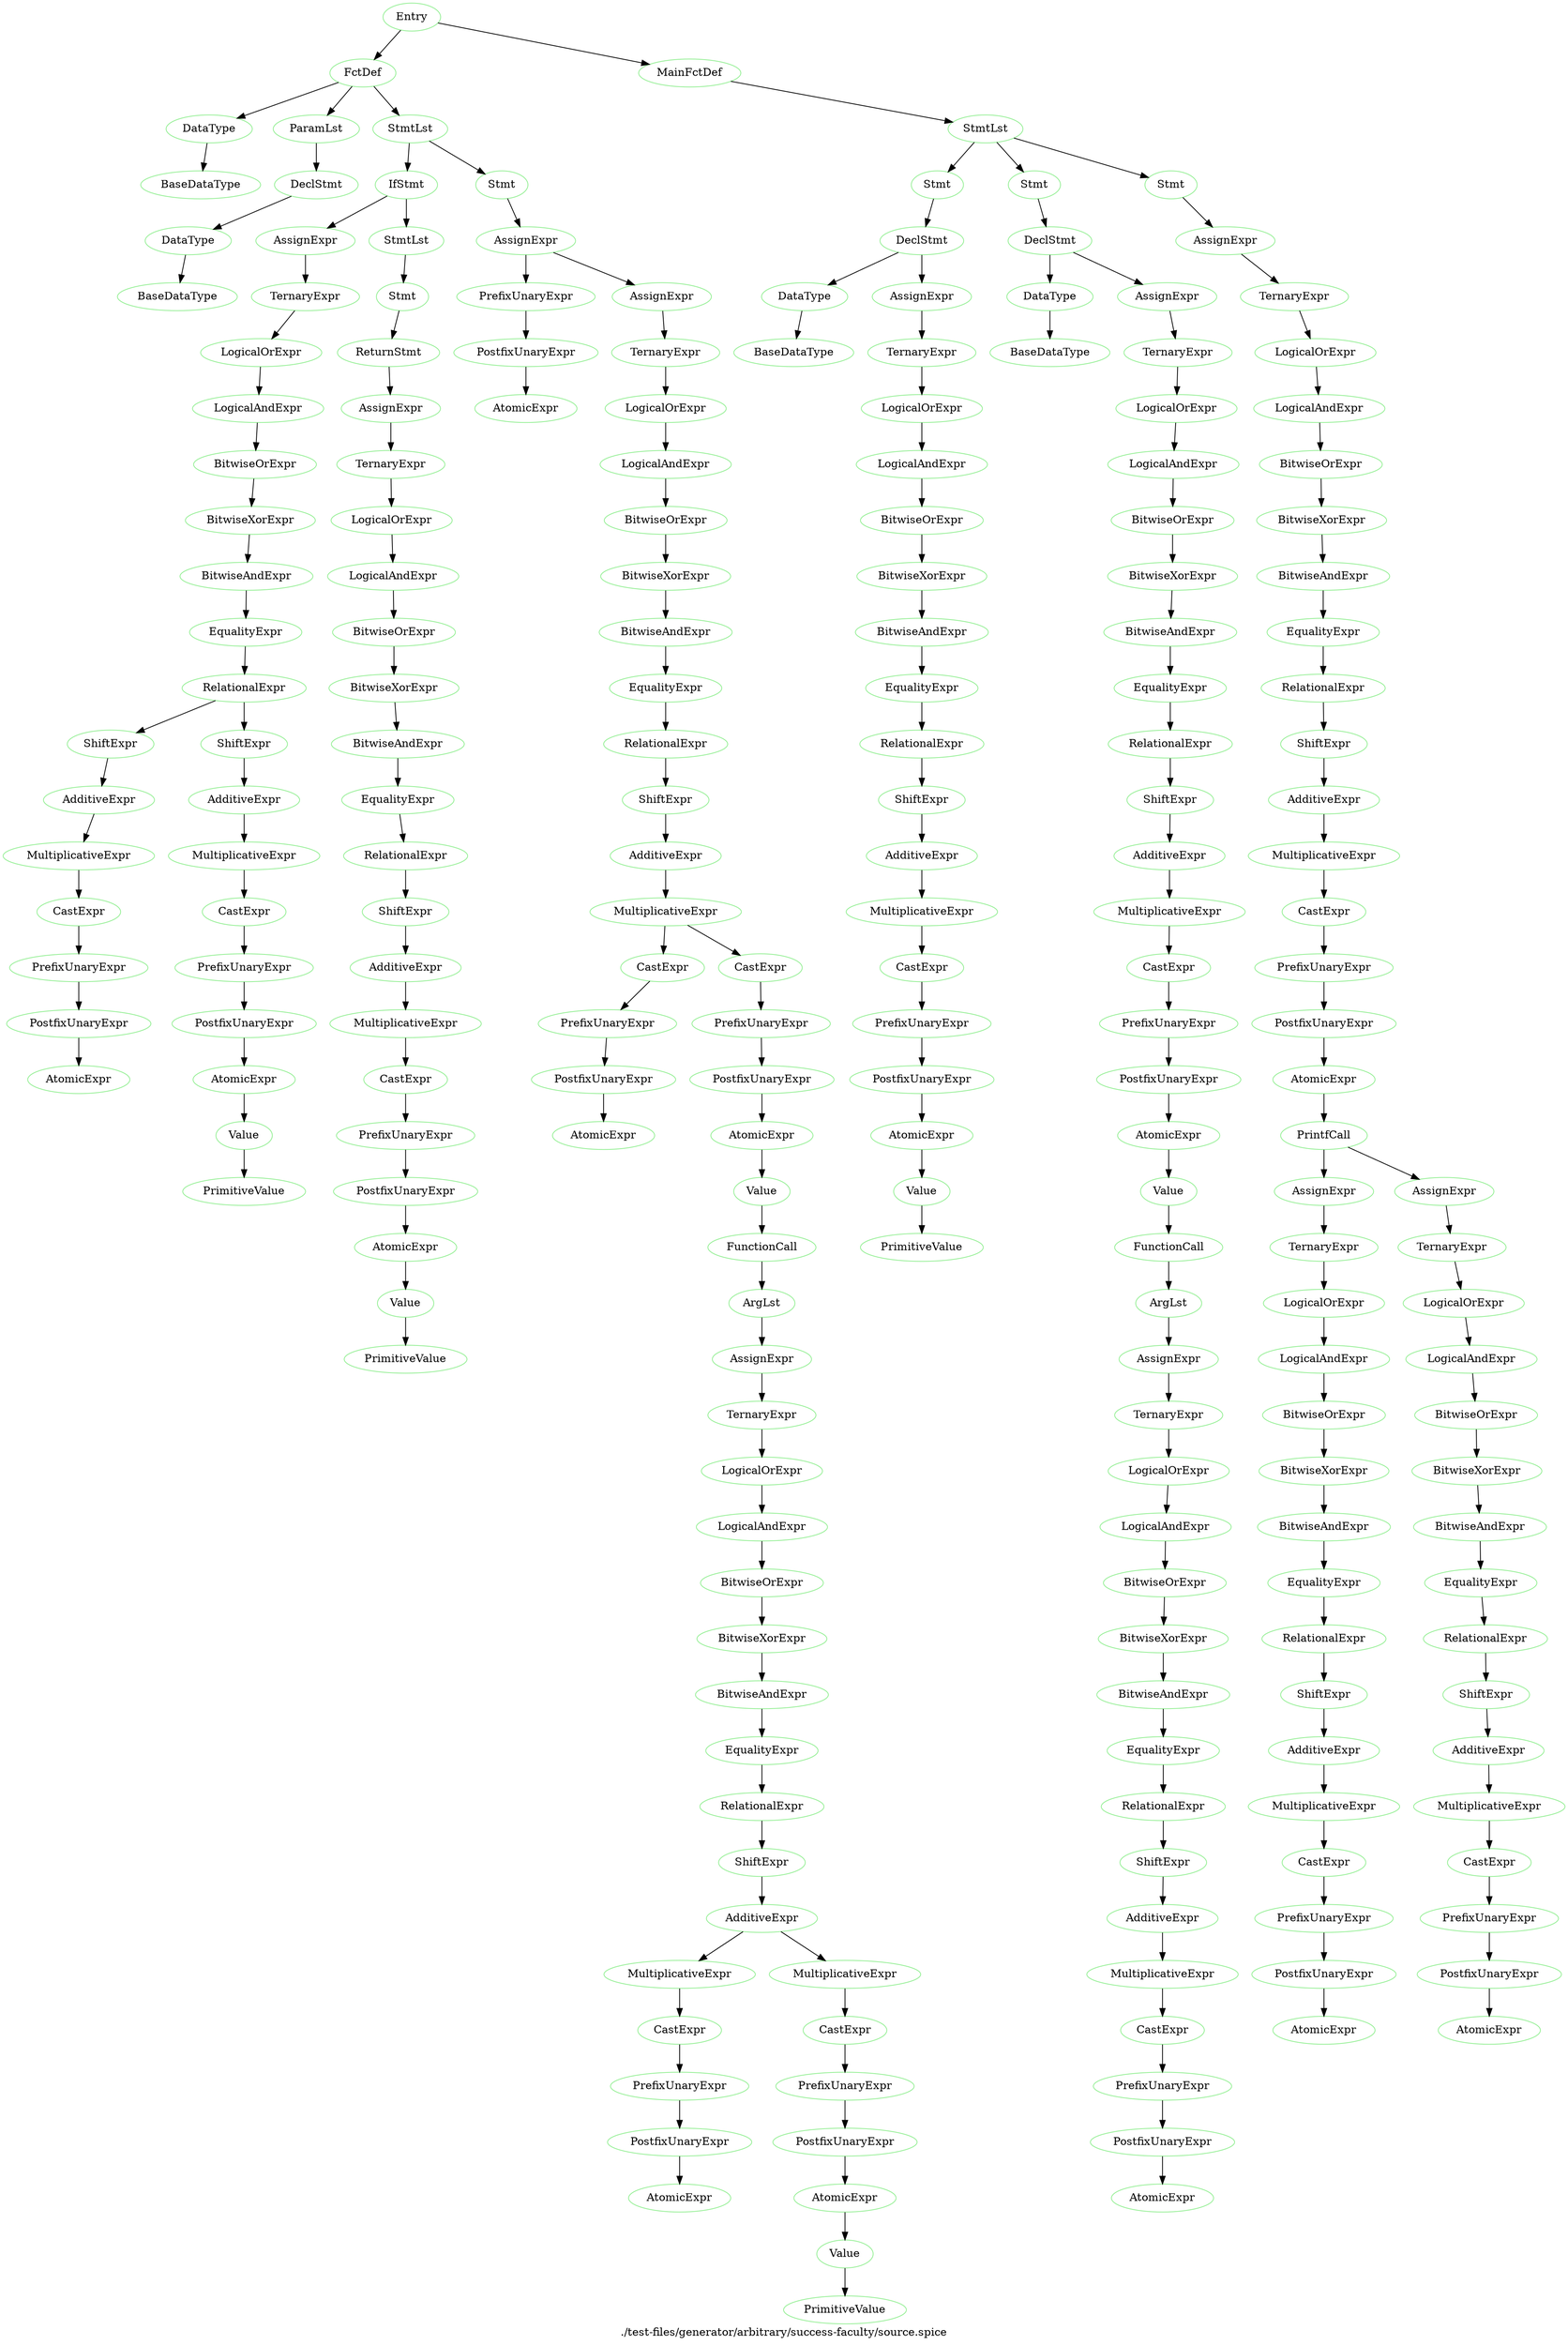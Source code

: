 digraph {
 rankdir="TB";
 label="./test-files/generator/arbitrary/success-faculty/source.spice";
 L1C1_Entry [color="lightgreen",label="Entry"];
 L1C1_FctDef [color="lightgreen",label="FctDef"];
 L1C1_Entry -> L1C1_FctDef;
 L1C3_DataType [color="lightgreen",label="DataType"];
 L1C1_FctDef -> L1C3_DataType;
 L1C3_BaseDataType [color="lightgreen",label="BaseDataType"];
 L1C3_DataType -> L1C3_BaseDataType;
 L1C16_ParamLst [color="lightgreen",label="ParamLst"];
 L1C1_FctDef -> L1C16_ParamLst;
 L1C16_DeclStmt [color="lightgreen",label="DeclStmt"];
 L1C16_ParamLst -> L1C16_DeclStmt;
 L1C16_DataType [color="lightgreen",label="DataType"];
 L1C16_DeclStmt -> L1C16_DataType;
 L1C16_BaseDataType [color="lightgreen",label="BaseDataType"];
 L1C16_DataType -> L1C16_BaseDataType;
 L2C5_StmtLst [color="lightgreen",label="StmtLst"];
 L1C1_FctDef -> L2C5_StmtLst;
 L2C5_IfStmt [color="lightgreen",label="IfStmt"];
 L2C5_StmtLst -> L2C5_IfStmt;
 L2C8_AssignExpr [color="lightgreen",label="AssignExpr"];
 L2C5_IfStmt -> L2C8_AssignExpr;
 L2C8_TernaryExpr [color="lightgreen",label="TernaryExpr"];
 L2C8_AssignExpr -> L2C8_TernaryExpr;
 L2C8_LogicalOrExpr [color="lightgreen",label="LogicalOrExpr"];
 L2C8_TernaryExpr -> L2C8_LogicalOrExpr;
 L2C8_LogicalAndExpr [color="lightgreen",label="LogicalAndExpr"];
 L2C8_LogicalOrExpr -> L2C8_LogicalAndExpr;
 L2C8_BitwiseOrExpr [color="lightgreen",label="BitwiseOrExpr"];
 L2C8_LogicalAndExpr -> L2C8_BitwiseOrExpr;
 L2C8_BitwiseXorExpr [color="lightgreen",label="BitwiseXorExpr"];
 L2C8_BitwiseOrExpr -> L2C8_BitwiseXorExpr;
 L2C8_BitwiseAndExpr [color="lightgreen",label="BitwiseAndExpr"];
 L2C8_BitwiseXorExpr -> L2C8_BitwiseAndExpr;
 L2C8_EqualityExpr [color="lightgreen",label="EqualityExpr"];
 L2C8_BitwiseAndExpr -> L2C8_EqualityExpr;
 L2C8_RelationalExpr [color="lightgreen",label="RelationalExpr"];
 L2C8_EqualityExpr -> L2C8_RelationalExpr;
 L2C8_ShiftExpr [color="lightgreen",label="ShiftExpr"];
 L2C8_RelationalExpr -> L2C8_ShiftExpr;
 L2C8_AdditiveExpr [color="lightgreen",label="AdditiveExpr"];
 L2C8_ShiftExpr -> L2C8_AdditiveExpr;
 L2C8_MultiplicativeExpr [color="lightgreen",label="MultiplicativeExpr"];
 L2C8_AdditiveExpr -> L2C8_MultiplicativeExpr;
 L2C8_CastExpr [color="lightgreen",label="CastExpr"];
 L2C8_MultiplicativeExpr -> L2C8_CastExpr;
 L2C8_PrefixUnaryExpr [color="lightgreen",label="PrefixUnaryExpr"];
 L2C8_CastExpr -> L2C8_PrefixUnaryExpr;
 L2C8_PostfixUnaryExpr [color="lightgreen",label="PostfixUnaryExpr"];
 L2C8_PrefixUnaryExpr -> L2C8_PostfixUnaryExpr;
 L2C8_AtomicExpr [color="lightgreen",label="AtomicExpr"];
 L2C8_PostfixUnaryExpr -> L2C8_AtomicExpr;
 L2C16_ShiftExpr [color="lightgreen",label="ShiftExpr"];
 L2C8_RelationalExpr -> L2C16_ShiftExpr;
 L2C16_AdditiveExpr [color="lightgreen",label="AdditiveExpr"];
 L2C16_ShiftExpr -> L2C16_AdditiveExpr;
 L2C16_MultiplicativeExpr [color="lightgreen",label="MultiplicativeExpr"];
 L2C16_AdditiveExpr -> L2C16_MultiplicativeExpr;
 L2C16_CastExpr [color="lightgreen",label="CastExpr"];
 L2C16_MultiplicativeExpr -> L2C16_CastExpr;
 L2C16_PrefixUnaryExpr [color="lightgreen",label="PrefixUnaryExpr"];
 L2C16_CastExpr -> L2C16_PrefixUnaryExpr;
 L2C16_PostfixUnaryExpr [color="lightgreen",label="PostfixUnaryExpr"];
 L2C16_PrefixUnaryExpr -> L2C16_PostfixUnaryExpr;
 L2C16_AtomicExpr [color="lightgreen",label="AtomicExpr"];
 L2C16_PostfixUnaryExpr -> L2C16_AtomicExpr;
 L2C16_Value [color="lightgreen",label="Value"];
 L2C16_AtomicExpr -> L2C16_Value;
 L2C16_PrimitiveValue [color="lightgreen",label="PrimitiveValue"];
 L2C16_Value -> L2C16_PrimitiveValue;
 L3C9_StmtLst [color="lightgreen",label="StmtLst"];
 L2C5_IfStmt -> L3C9_StmtLst;
 L3C9_Stmt [color="lightgreen",label="Stmt"];
 L3C9_StmtLst -> L3C9_Stmt;
 L3C9_ReturnStmt [color="lightgreen",label="ReturnStmt"];
 L3C9_Stmt -> L3C9_ReturnStmt;
 L3C16_AssignExpr [color="lightgreen",label="AssignExpr"];
 L3C9_ReturnStmt -> L3C16_AssignExpr;
 L3C16_TernaryExpr [color="lightgreen",label="TernaryExpr"];
 L3C16_AssignExpr -> L3C16_TernaryExpr;
 L3C16_LogicalOrExpr [color="lightgreen",label="LogicalOrExpr"];
 L3C16_TernaryExpr -> L3C16_LogicalOrExpr;
 L3C16_LogicalAndExpr [color="lightgreen",label="LogicalAndExpr"];
 L3C16_LogicalOrExpr -> L3C16_LogicalAndExpr;
 L3C16_BitwiseOrExpr [color="lightgreen",label="BitwiseOrExpr"];
 L3C16_LogicalAndExpr -> L3C16_BitwiseOrExpr;
 L3C16_BitwiseXorExpr [color="lightgreen",label="BitwiseXorExpr"];
 L3C16_BitwiseOrExpr -> L3C16_BitwiseXorExpr;
 L3C16_BitwiseAndExpr [color="lightgreen",label="BitwiseAndExpr"];
 L3C16_BitwiseXorExpr -> L3C16_BitwiseAndExpr;
 L3C16_EqualityExpr [color="lightgreen",label="EqualityExpr"];
 L3C16_BitwiseAndExpr -> L3C16_EqualityExpr;
 L3C16_RelationalExpr [color="lightgreen",label="RelationalExpr"];
 L3C16_EqualityExpr -> L3C16_RelationalExpr;
 L3C16_ShiftExpr [color="lightgreen",label="ShiftExpr"];
 L3C16_RelationalExpr -> L3C16_ShiftExpr;
 L3C16_AdditiveExpr [color="lightgreen",label="AdditiveExpr"];
 L3C16_ShiftExpr -> L3C16_AdditiveExpr;
 L3C16_MultiplicativeExpr [color="lightgreen",label="MultiplicativeExpr"];
 L3C16_AdditiveExpr -> L3C16_MultiplicativeExpr;
 L3C16_CastExpr [color="lightgreen",label="CastExpr"];
 L3C16_MultiplicativeExpr -> L3C16_CastExpr;
 L3C16_PrefixUnaryExpr [color="lightgreen",label="PrefixUnaryExpr"];
 L3C16_CastExpr -> L3C16_PrefixUnaryExpr;
 L3C16_PostfixUnaryExpr [color="lightgreen",label="PostfixUnaryExpr"];
 L3C16_PrefixUnaryExpr -> L3C16_PostfixUnaryExpr;
 L3C16_AtomicExpr [color="lightgreen",label="AtomicExpr"];
 L3C16_PostfixUnaryExpr -> L3C16_AtomicExpr;
 L3C16_Value [color="lightgreen",label="Value"];
 L3C16_AtomicExpr -> L3C16_Value;
 L3C16_PrimitiveValue [color="lightgreen",label="PrimitiveValue"];
 L3C16_Value -> L3C16_PrimitiveValue;
 L5C5_Stmt [color="lightgreen",label="Stmt"];
 L2C5_StmtLst -> L5C5_Stmt;
 L5C5_AssignExpr [color="lightgreen",label="AssignExpr"];
 L5C5_Stmt -> L5C5_AssignExpr;
 L5C5_PrefixUnaryExpr [color="lightgreen",label="PrefixUnaryExpr"];
 L5C5_AssignExpr -> L5C5_PrefixUnaryExpr;
 L5C5_PostfixUnaryExpr [color="lightgreen",label="PostfixUnaryExpr"];
 L5C5_PrefixUnaryExpr -> L5C5_PostfixUnaryExpr;
 L5C5_AtomicExpr [color="lightgreen",label="AtomicExpr"];
 L5C5_PostfixUnaryExpr -> L5C5_AtomicExpr;
 L5C14_AssignExpr [color="lightgreen",label="AssignExpr"];
 L5C5_AssignExpr -> L5C14_AssignExpr;
 L5C14_TernaryExpr [color="lightgreen",label="TernaryExpr"];
 L5C14_AssignExpr -> L5C14_TernaryExpr;
 L5C14_LogicalOrExpr [color="lightgreen",label="LogicalOrExpr"];
 L5C14_TernaryExpr -> L5C14_LogicalOrExpr;
 L5C14_LogicalAndExpr [color="lightgreen",label="LogicalAndExpr"];
 L5C14_LogicalOrExpr -> L5C14_LogicalAndExpr;
 L5C14_BitwiseOrExpr [color="lightgreen",label="BitwiseOrExpr"];
 L5C14_LogicalAndExpr -> L5C14_BitwiseOrExpr;
 L5C14_BitwiseXorExpr [color="lightgreen",label="BitwiseXorExpr"];
 L5C14_BitwiseOrExpr -> L5C14_BitwiseXorExpr;
 L5C14_BitwiseAndExpr [color="lightgreen",label="BitwiseAndExpr"];
 L5C14_BitwiseXorExpr -> L5C14_BitwiseAndExpr;
 L5C14_EqualityExpr [color="lightgreen",label="EqualityExpr"];
 L5C14_BitwiseAndExpr -> L5C14_EqualityExpr;
 L5C14_RelationalExpr [color="lightgreen",label="RelationalExpr"];
 L5C14_EqualityExpr -> L5C14_RelationalExpr;
 L5C14_ShiftExpr [color="lightgreen",label="ShiftExpr"];
 L5C14_RelationalExpr -> L5C14_ShiftExpr;
 L5C14_AdditiveExpr [color="lightgreen",label="AdditiveExpr"];
 L5C14_ShiftExpr -> L5C14_AdditiveExpr;
 L5C14_MultiplicativeExpr [color="lightgreen",label="MultiplicativeExpr"];
 L5C14_AdditiveExpr -> L5C14_MultiplicativeExpr;
 L5C14_CastExpr [color="lightgreen",label="CastExpr"];
 L5C14_MultiplicativeExpr -> L5C14_CastExpr;
 L5C14_PrefixUnaryExpr [color="lightgreen",label="PrefixUnaryExpr"];
 L5C14_CastExpr -> L5C14_PrefixUnaryExpr;
 L5C14_PostfixUnaryExpr [color="lightgreen",label="PostfixUnaryExpr"];
 L5C14_PrefixUnaryExpr -> L5C14_PostfixUnaryExpr;
 L5C14_AtomicExpr [color="lightgreen",label="AtomicExpr"];
 L5C14_PostfixUnaryExpr -> L5C14_AtomicExpr;
 L5C22_CastExpr [color="lightgreen",label="CastExpr"];
 L5C14_MultiplicativeExpr -> L5C22_CastExpr;
 L5C22_PrefixUnaryExpr [color="lightgreen",label="PrefixUnaryExpr"];
 L5C22_CastExpr -> L5C22_PrefixUnaryExpr;
 L5C22_PostfixUnaryExpr [color="lightgreen",label="PostfixUnaryExpr"];
 L5C22_PrefixUnaryExpr -> L5C22_PostfixUnaryExpr;
 L5C22_AtomicExpr [color="lightgreen",label="AtomicExpr"];
 L5C22_PostfixUnaryExpr -> L5C22_AtomicExpr;
 L5C22_Value [color="lightgreen",label="Value"];
 L5C22_AtomicExpr -> L5C22_Value;
 L5C22_FunctionCall [color="lightgreen",label="FunctionCall"];
 L5C22_Value -> L5C22_FunctionCall;
 L5C30_ArgLst [color="lightgreen",label="ArgLst"];
 L5C22_FunctionCall -> L5C30_ArgLst;
 L5C30_AssignExpr [color="lightgreen",label="AssignExpr"];
 L5C30_ArgLst -> L5C30_AssignExpr;
 L5C30_TernaryExpr [color="lightgreen",label="TernaryExpr"];
 L5C30_AssignExpr -> L5C30_TernaryExpr;
 L5C30_LogicalOrExpr [color="lightgreen",label="LogicalOrExpr"];
 L5C30_TernaryExpr -> L5C30_LogicalOrExpr;
 L5C30_LogicalAndExpr [color="lightgreen",label="LogicalAndExpr"];
 L5C30_LogicalOrExpr -> L5C30_LogicalAndExpr;
 L5C30_BitwiseOrExpr [color="lightgreen",label="BitwiseOrExpr"];
 L5C30_LogicalAndExpr -> L5C30_BitwiseOrExpr;
 L5C30_BitwiseXorExpr [color="lightgreen",label="BitwiseXorExpr"];
 L5C30_BitwiseOrExpr -> L5C30_BitwiseXorExpr;
 L5C30_BitwiseAndExpr [color="lightgreen",label="BitwiseAndExpr"];
 L5C30_BitwiseXorExpr -> L5C30_BitwiseAndExpr;
 L5C30_EqualityExpr [color="lightgreen",label="EqualityExpr"];
 L5C30_BitwiseAndExpr -> L5C30_EqualityExpr;
 L5C30_RelationalExpr [color="lightgreen",label="RelationalExpr"];
 L5C30_EqualityExpr -> L5C30_RelationalExpr;
 L5C30_ShiftExpr [color="lightgreen",label="ShiftExpr"];
 L5C30_RelationalExpr -> L5C30_ShiftExpr;
 L5C30_AdditiveExpr [color="lightgreen",label="AdditiveExpr"];
 L5C30_ShiftExpr -> L5C30_AdditiveExpr;
 L5C30_MultiplicativeExpr [color="lightgreen",label="MultiplicativeExpr"];
 L5C30_AdditiveExpr -> L5C30_MultiplicativeExpr;
 L5C30_CastExpr [color="lightgreen",label="CastExpr"];
 L5C30_MultiplicativeExpr -> L5C30_CastExpr;
 L5C30_PrefixUnaryExpr [color="lightgreen",label="PrefixUnaryExpr"];
 L5C30_CastExpr -> L5C30_PrefixUnaryExpr;
 L5C30_PostfixUnaryExpr [color="lightgreen",label="PostfixUnaryExpr"];
 L5C30_PrefixUnaryExpr -> L5C30_PostfixUnaryExpr;
 L5C30_AtomicExpr [color="lightgreen",label="AtomicExpr"];
 L5C30_PostfixUnaryExpr -> L5C30_AtomicExpr;
 L5C38_MultiplicativeExpr [color="lightgreen",label="MultiplicativeExpr"];
 L5C30_AdditiveExpr -> L5C38_MultiplicativeExpr;
 L5C38_CastExpr [color="lightgreen",label="CastExpr"];
 L5C38_MultiplicativeExpr -> L5C38_CastExpr;
 L5C38_PrefixUnaryExpr [color="lightgreen",label="PrefixUnaryExpr"];
 L5C38_CastExpr -> L5C38_PrefixUnaryExpr;
 L5C38_PostfixUnaryExpr [color="lightgreen",label="PostfixUnaryExpr"];
 L5C38_PrefixUnaryExpr -> L5C38_PostfixUnaryExpr;
 L5C38_AtomicExpr [color="lightgreen",label="AtomicExpr"];
 L5C38_PostfixUnaryExpr -> L5C38_AtomicExpr;
 L5C38_Value [color="lightgreen",label="Value"];
 L5C38_AtomicExpr -> L5C38_Value;
 L5C38_PrimitiveValue [color="lightgreen",label="PrimitiveValue"];
 L5C38_Value -> L5C38_PrimitiveValue;
 L8C1_MainFctDef [color="lightgreen",label="MainFctDef"];
 L1C1_Entry -> L8C1_MainFctDef;
 L9C5_StmtLst [color="lightgreen",label="StmtLst"];
 L8C1_MainFctDef -> L9C5_StmtLst;
 L9C5_Stmt [color="lightgreen",label="Stmt"];
 L9C5_StmtLst -> L9C5_Stmt;
 L9C5_DeclStmt [color="lightgreen",label="DeclStmt"];
 L9C5_Stmt -> L9C5_DeclStmt;
 L9C5_DataType [color="lightgreen",label="DataType"];
 L9C5_DeclStmt -> L9C5_DataType;
 L9C5_BaseDataType [color="lightgreen",label="BaseDataType"];
 L9C5_DataType -> L9C5_BaseDataType;
 L9C17_AssignExpr [color="lightgreen",label="AssignExpr"];
 L9C5_DeclStmt -> L9C17_AssignExpr;
 L9C17_TernaryExpr [color="lightgreen",label="TernaryExpr"];
 L9C17_AssignExpr -> L9C17_TernaryExpr;
 L9C17_LogicalOrExpr [color="lightgreen",label="LogicalOrExpr"];
 L9C17_TernaryExpr -> L9C17_LogicalOrExpr;
 L9C17_LogicalAndExpr [color="lightgreen",label="LogicalAndExpr"];
 L9C17_LogicalOrExpr -> L9C17_LogicalAndExpr;
 L9C17_BitwiseOrExpr [color="lightgreen",label="BitwiseOrExpr"];
 L9C17_LogicalAndExpr -> L9C17_BitwiseOrExpr;
 L9C17_BitwiseXorExpr [color="lightgreen",label="BitwiseXorExpr"];
 L9C17_BitwiseOrExpr -> L9C17_BitwiseXorExpr;
 L9C17_BitwiseAndExpr [color="lightgreen",label="BitwiseAndExpr"];
 L9C17_BitwiseXorExpr -> L9C17_BitwiseAndExpr;
 L9C17_EqualityExpr [color="lightgreen",label="EqualityExpr"];
 L9C17_BitwiseAndExpr -> L9C17_EqualityExpr;
 L9C17_RelationalExpr [color="lightgreen",label="RelationalExpr"];
 L9C17_EqualityExpr -> L9C17_RelationalExpr;
 L9C17_ShiftExpr [color="lightgreen",label="ShiftExpr"];
 L9C17_RelationalExpr -> L9C17_ShiftExpr;
 L9C17_AdditiveExpr [color="lightgreen",label="AdditiveExpr"];
 L9C17_ShiftExpr -> L9C17_AdditiveExpr;
 L9C17_MultiplicativeExpr [color="lightgreen",label="MultiplicativeExpr"];
 L9C17_AdditiveExpr -> L9C17_MultiplicativeExpr;
 L9C17_CastExpr [color="lightgreen",label="CastExpr"];
 L9C17_MultiplicativeExpr -> L9C17_CastExpr;
 L9C17_PrefixUnaryExpr [color="lightgreen",label="PrefixUnaryExpr"];
 L9C17_CastExpr -> L9C17_PrefixUnaryExpr;
 L9C17_PostfixUnaryExpr [color="lightgreen",label="PostfixUnaryExpr"];
 L9C17_PrefixUnaryExpr -> L9C17_PostfixUnaryExpr;
 L9C17_AtomicExpr [color="lightgreen",label="AtomicExpr"];
 L9C17_PostfixUnaryExpr -> L9C17_AtomicExpr;
 L9C17_Value [color="lightgreen",label="Value"];
 L9C17_AtomicExpr -> L9C17_Value;
 L9C17_PrimitiveValue [color="lightgreen",label="PrimitiveValue"];
 L9C17_Value -> L9C17_PrimitiveValue;
 L10C5_Stmt [color="lightgreen",label="Stmt"];
 L9C5_StmtLst -> L10C5_Stmt;
 L10C5_DeclStmt [color="lightgreen",label="DeclStmt"];
 L10C5_Stmt -> L10C5_DeclStmt;
 L10C5_DataType [color="lightgreen",label="DataType"];
 L10C5_DeclStmt -> L10C5_DataType;
 L10C5_BaseDataType [color="lightgreen",label="BaseDataType"];
 L10C5_DataType -> L10C5_BaseDataType;
 L10C19_AssignExpr [color="lightgreen",label="AssignExpr"];
 L10C5_DeclStmt -> L10C19_AssignExpr;
 L10C19_TernaryExpr [color="lightgreen",label="TernaryExpr"];
 L10C19_AssignExpr -> L10C19_TernaryExpr;
 L10C19_LogicalOrExpr [color="lightgreen",label="LogicalOrExpr"];
 L10C19_TernaryExpr -> L10C19_LogicalOrExpr;
 L10C19_LogicalAndExpr [color="lightgreen",label="LogicalAndExpr"];
 L10C19_LogicalOrExpr -> L10C19_LogicalAndExpr;
 L10C19_BitwiseOrExpr [color="lightgreen",label="BitwiseOrExpr"];
 L10C19_LogicalAndExpr -> L10C19_BitwiseOrExpr;
 L10C19_BitwiseXorExpr [color="lightgreen",label="BitwiseXorExpr"];
 L10C19_BitwiseOrExpr -> L10C19_BitwiseXorExpr;
 L10C19_BitwiseAndExpr [color="lightgreen",label="BitwiseAndExpr"];
 L10C19_BitwiseXorExpr -> L10C19_BitwiseAndExpr;
 L10C19_EqualityExpr [color="lightgreen",label="EqualityExpr"];
 L10C19_BitwiseAndExpr -> L10C19_EqualityExpr;
 L10C19_RelationalExpr [color="lightgreen",label="RelationalExpr"];
 L10C19_EqualityExpr -> L10C19_RelationalExpr;
 L10C19_ShiftExpr [color="lightgreen",label="ShiftExpr"];
 L10C19_RelationalExpr -> L10C19_ShiftExpr;
 L10C19_AdditiveExpr [color="lightgreen",label="AdditiveExpr"];
 L10C19_ShiftExpr -> L10C19_AdditiveExpr;
 L10C19_MultiplicativeExpr [color="lightgreen",label="MultiplicativeExpr"];
 L10C19_AdditiveExpr -> L10C19_MultiplicativeExpr;
 L10C19_CastExpr [color="lightgreen",label="CastExpr"];
 L10C19_MultiplicativeExpr -> L10C19_CastExpr;
 L10C19_PrefixUnaryExpr [color="lightgreen",label="PrefixUnaryExpr"];
 L10C19_CastExpr -> L10C19_PrefixUnaryExpr;
 L10C19_PostfixUnaryExpr [color="lightgreen",label="PostfixUnaryExpr"];
 L10C19_PrefixUnaryExpr -> L10C19_PostfixUnaryExpr;
 L10C19_AtomicExpr [color="lightgreen",label="AtomicExpr"];
 L10C19_PostfixUnaryExpr -> L10C19_AtomicExpr;
 L10C19_Value [color="lightgreen",label="Value"];
 L10C19_AtomicExpr -> L10C19_Value;
 L10C19_FunctionCall [color="lightgreen",label="FunctionCall"];
 L10C19_Value -> L10C19_FunctionCall;
 L10C27_ArgLst [color="lightgreen",label="ArgLst"];
 L10C19_FunctionCall -> L10C27_ArgLst;
 L10C27_AssignExpr [color="lightgreen",label="AssignExpr"];
 L10C27_ArgLst -> L10C27_AssignExpr;
 L10C27_TernaryExpr [color="lightgreen",label="TernaryExpr"];
 L10C27_AssignExpr -> L10C27_TernaryExpr;
 L10C27_LogicalOrExpr [color="lightgreen",label="LogicalOrExpr"];
 L10C27_TernaryExpr -> L10C27_LogicalOrExpr;
 L10C27_LogicalAndExpr [color="lightgreen",label="LogicalAndExpr"];
 L10C27_LogicalOrExpr -> L10C27_LogicalAndExpr;
 L10C27_BitwiseOrExpr [color="lightgreen",label="BitwiseOrExpr"];
 L10C27_LogicalAndExpr -> L10C27_BitwiseOrExpr;
 L10C27_BitwiseXorExpr [color="lightgreen",label="BitwiseXorExpr"];
 L10C27_BitwiseOrExpr -> L10C27_BitwiseXorExpr;
 L10C27_BitwiseAndExpr [color="lightgreen",label="BitwiseAndExpr"];
 L10C27_BitwiseXorExpr -> L10C27_BitwiseAndExpr;
 L10C27_EqualityExpr [color="lightgreen",label="EqualityExpr"];
 L10C27_BitwiseAndExpr -> L10C27_EqualityExpr;
 L10C27_RelationalExpr [color="lightgreen",label="RelationalExpr"];
 L10C27_EqualityExpr -> L10C27_RelationalExpr;
 L10C27_ShiftExpr [color="lightgreen",label="ShiftExpr"];
 L10C27_RelationalExpr -> L10C27_ShiftExpr;
 L10C27_AdditiveExpr [color="lightgreen",label="AdditiveExpr"];
 L10C27_ShiftExpr -> L10C27_AdditiveExpr;
 L10C27_MultiplicativeExpr [color="lightgreen",label="MultiplicativeExpr"];
 L10C27_AdditiveExpr -> L10C27_MultiplicativeExpr;
 L10C27_CastExpr [color="lightgreen",label="CastExpr"];
 L10C27_MultiplicativeExpr -> L10C27_CastExpr;
 L10C27_PrefixUnaryExpr [color="lightgreen",label="PrefixUnaryExpr"];
 L10C27_CastExpr -> L10C27_PrefixUnaryExpr;
 L10C27_PostfixUnaryExpr [color="lightgreen",label="PostfixUnaryExpr"];
 L10C27_PrefixUnaryExpr -> L10C27_PostfixUnaryExpr;
 L10C27_AtomicExpr [color="lightgreen",label="AtomicExpr"];
 L10C27_PostfixUnaryExpr -> L10C27_AtomicExpr;
 L11C5_Stmt [color="lightgreen",label="Stmt"];
 L9C5_StmtLst -> L11C5_Stmt;
 L11C5_AssignExpr [color="lightgreen",label="AssignExpr"];
 L11C5_Stmt -> L11C5_AssignExpr;
 L11C5_TernaryExpr [color="lightgreen",label="TernaryExpr"];
 L11C5_AssignExpr -> L11C5_TernaryExpr;
 L11C5_LogicalOrExpr [color="lightgreen",label="LogicalOrExpr"];
 L11C5_TernaryExpr -> L11C5_LogicalOrExpr;
 L11C5_LogicalAndExpr [color="lightgreen",label="LogicalAndExpr"];
 L11C5_LogicalOrExpr -> L11C5_LogicalAndExpr;
 L11C5_BitwiseOrExpr [color="lightgreen",label="BitwiseOrExpr"];
 L11C5_LogicalAndExpr -> L11C5_BitwiseOrExpr;
 L11C5_BitwiseXorExpr [color="lightgreen",label="BitwiseXorExpr"];
 L11C5_BitwiseOrExpr -> L11C5_BitwiseXorExpr;
 L11C5_BitwiseAndExpr [color="lightgreen",label="BitwiseAndExpr"];
 L11C5_BitwiseXorExpr -> L11C5_BitwiseAndExpr;
 L11C5_EqualityExpr [color="lightgreen",label="EqualityExpr"];
 L11C5_BitwiseAndExpr -> L11C5_EqualityExpr;
 L11C5_RelationalExpr [color="lightgreen",label="RelationalExpr"];
 L11C5_EqualityExpr -> L11C5_RelationalExpr;
 L11C5_ShiftExpr [color="lightgreen",label="ShiftExpr"];
 L11C5_RelationalExpr -> L11C5_ShiftExpr;
 L11C5_AdditiveExpr [color="lightgreen",label="AdditiveExpr"];
 L11C5_ShiftExpr -> L11C5_AdditiveExpr;
 L11C5_MultiplicativeExpr [color="lightgreen",label="MultiplicativeExpr"];
 L11C5_AdditiveExpr -> L11C5_MultiplicativeExpr;
 L11C5_CastExpr [color="lightgreen",label="CastExpr"];
 L11C5_MultiplicativeExpr -> L11C5_CastExpr;
 L11C5_PrefixUnaryExpr [color="lightgreen",label="PrefixUnaryExpr"];
 L11C5_CastExpr -> L11C5_PrefixUnaryExpr;
 L11C5_PostfixUnaryExpr [color="lightgreen",label="PostfixUnaryExpr"];
 L11C5_PrefixUnaryExpr -> L11C5_PostfixUnaryExpr;
 L11C5_AtomicExpr [color="lightgreen",label="AtomicExpr"];
 L11C5_PostfixUnaryExpr -> L11C5_AtomicExpr;
 L11C5_PrintfCall [color="lightgreen",label="PrintfCall"];
 L11C5_AtomicExpr -> L11C5_PrintfCall;
 L11C36_AssignExpr [color="lightgreen",label="AssignExpr"];
 L11C5_PrintfCall -> L11C36_AssignExpr;
 L11C36_TernaryExpr [color="lightgreen",label="TernaryExpr"];
 L11C36_AssignExpr -> L11C36_TernaryExpr;
 L11C36_LogicalOrExpr [color="lightgreen",label="LogicalOrExpr"];
 L11C36_TernaryExpr -> L11C36_LogicalOrExpr;
 L11C36_LogicalAndExpr [color="lightgreen",label="LogicalAndExpr"];
 L11C36_LogicalOrExpr -> L11C36_LogicalAndExpr;
 L11C36_BitwiseOrExpr [color="lightgreen",label="BitwiseOrExpr"];
 L11C36_LogicalAndExpr -> L11C36_BitwiseOrExpr;
 L11C36_BitwiseXorExpr [color="lightgreen",label="BitwiseXorExpr"];
 L11C36_BitwiseOrExpr -> L11C36_BitwiseXorExpr;
 L11C36_BitwiseAndExpr [color="lightgreen",label="BitwiseAndExpr"];
 L11C36_BitwiseXorExpr -> L11C36_BitwiseAndExpr;
 L11C36_EqualityExpr [color="lightgreen",label="EqualityExpr"];
 L11C36_BitwiseAndExpr -> L11C36_EqualityExpr;
 L11C36_RelationalExpr [color="lightgreen",label="RelationalExpr"];
 L11C36_EqualityExpr -> L11C36_RelationalExpr;
 L11C36_ShiftExpr [color="lightgreen",label="ShiftExpr"];
 L11C36_RelationalExpr -> L11C36_ShiftExpr;
 L11C36_AdditiveExpr [color="lightgreen",label="AdditiveExpr"];
 L11C36_ShiftExpr -> L11C36_AdditiveExpr;
 L11C36_MultiplicativeExpr [color="lightgreen",label="MultiplicativeExpr"];
 L11C36_AdditiveExpr -> L11C36_MultiplicativeExpr;
 L11C36_CastExpr [color="lightgreen",label="CastExpr"];
 L11C36_MultiplicativeExpr -> L11C36_CastExpr;
 L11C36_PrefixUnaryExpr [color="lightgreen",label="PrefixUnaryExpr"];
 L11C36_CastExpr -> L11C36_PrefixUnaryExpr;
 L11C36_PostfixUnaryExpr [color="lightgreen",label="PostfixUnaryExpr"];
 L11C36_PrefixUnaryExpr -> L11C36_PostfixUnaryExpr;
 L11C36_AtomicExpr [color="lightgreen",label="AtomicExpr"];
 L11C36_PostfixUnaryExpr -> L11C36_AtomicExpr;
 L11C43_AssignExpr [color="lightgreen",label="AssignExpr"];
 L11C5_PrintfCall -> L11C43_AssignExpr;
 L11C43_TernaryExpr [color="lightgreen",label="TernaryExpr"];
 L11C43_AssignExpr -> L11C43_TernaryExpr;
 L11C43_LogicalOrExpr [color="lightgreen",label="LogicalOrExpr"];
 L11C43_TernaryExpr -> L11C43_LogicalOrExpr;
 L11C43_LogicalAndExpr [color="lightgreen",label="LogicalAndExpr"];
 L11C43_LogicalOrExpr -> L11C43_LogicalAndExpr;
 L11C43_BitwiseOrExpr [color="lightgreen",label="BitwiseOrExpr"];
 L11C43_LogicalAndExpr -> L11C43_BitwiseOrExpr;
 L11C43_BitwiseXorExpr [color="lightgreen",label="BitwiseXorExpr"];
 L11C43_BitwiseOrExpr -> L11C43_BitwiseXorExpr;
 L11C43_BitwiseAndExpr [color="lightgreen",label="BitwiseAndExpr"];
 L11C43_BitwiseXorExpr -> L11C43_BitwiseAndExpr;
 L11C43_EqualityExpr [color="lightgreen",label="EqualityExpr"];
 L11C43_BitwiseAndExpr -> L11C43_EqualityExpr;
 L11C43_RelationalExpr [color="lightgreen",label="RelationalExpr"];
 L11C43_EqualityExpr -> L11C43_RelationalExpr;
 L11C43_ShiftExpr [color="lightgreen",label="ShiftExpr"];
 L11C43_RelationalExpr -> L11C43_ShiftExpr;
 L11C43_AdditiveExpr [color="lightgreen",label="AdditiveExpr"];
 L11C43_ShiftExpr -> L11C43_AdditiveExpr;
 L11C43_MultiplicativeExpr [color="lightgreen",label="MultiplicativeExpr"];
 L11C43_AdditiveExpr -> L11C43_MultiplicativeExpr;
 L11C43_CastExpr [color="lightgreen",label="CastExpr"];
 L11C43_MultiplicativeExpr -> L11C43_CastExpr;
 L11C43_PrefixUnaryExpr [color="lightgreen",label="PrefixUnaryExpr"];
 L11C43_CastExpr -> L11C43_PrefixUnaryExpr;
 L11C43_PostfixUnaryExpr [color="lightgreen",label="PostfixUnaryExpr"];
 L11C43_PrefixUnaryExpr -> L11C43_PostfixUnaryExpr;
 L11C43_AtomicExpr [color="lightgreen",label="AtomicExpr"];
 L11C43_PostfixUnaryExpr -> L11C43_AtomicExpr;
}